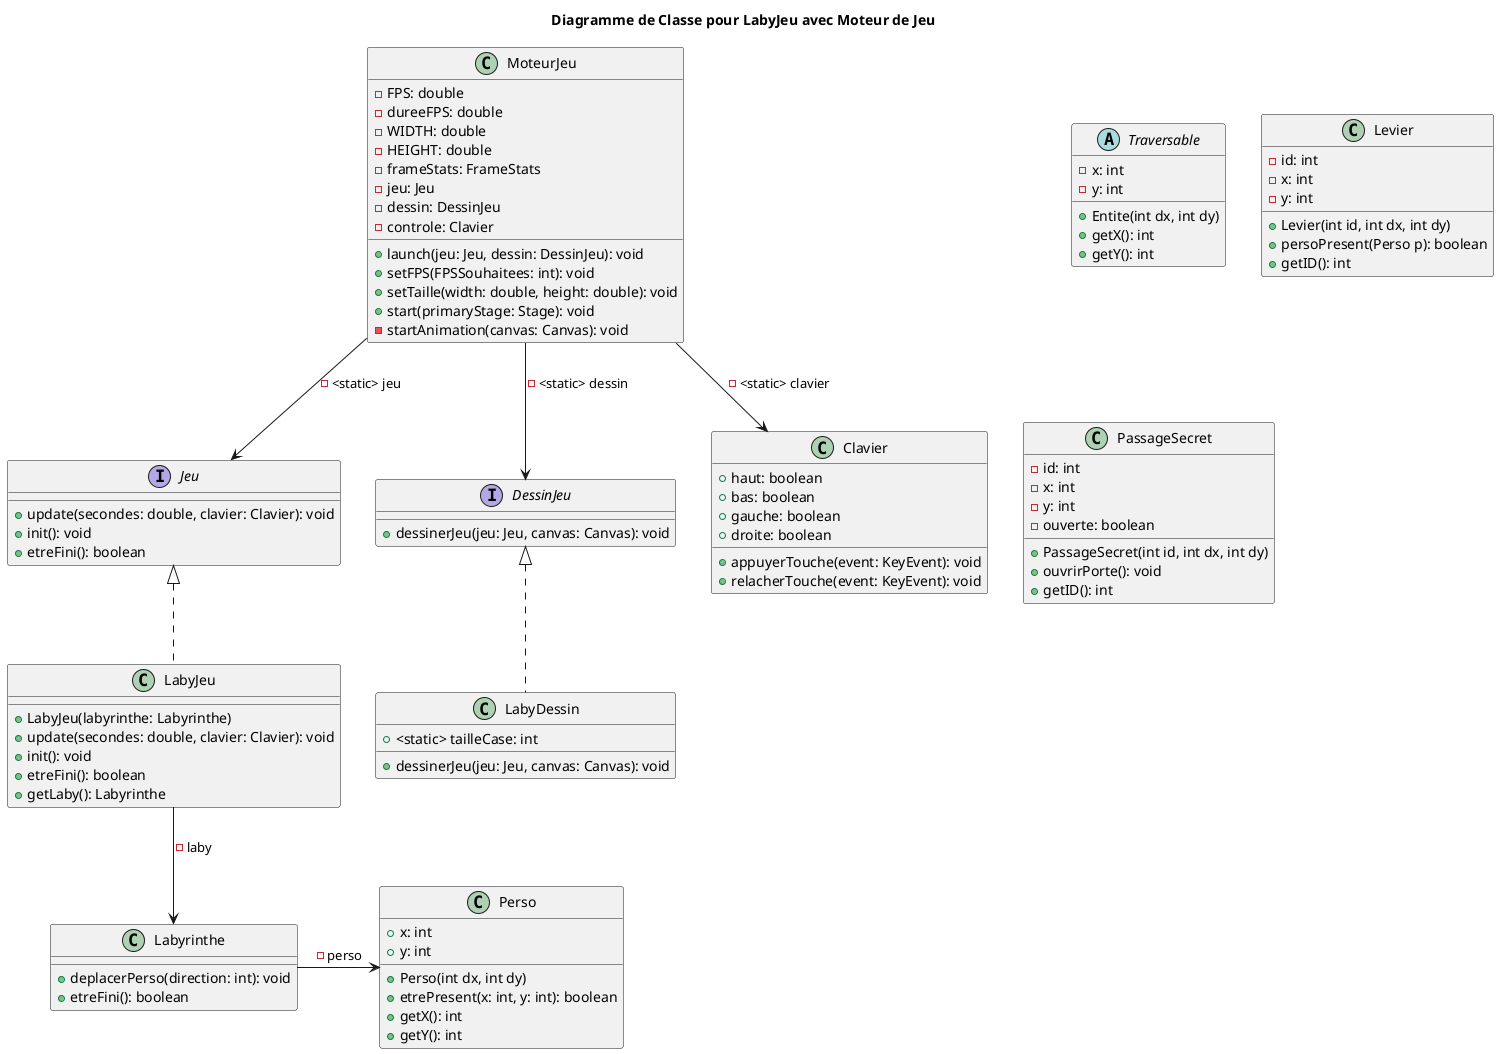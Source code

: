 @startuml
title Diagramme de Classe pour LabyJeu avec Moteur de Jeu

interface Jeu {
    +update(secondes: double, clavier: Clavier): void
    +init(): void
    +etreFini(): boolean
}

interface DessinJeu {
    +dessinerJeu(jeu: Jeu, canvas: Canvas): void
}

class LabyJeu {
    +LabyJeu(labyrinthe: Labyrinthe)
    +update(secondes: double, clavier: Clavier): void
    +init(): void
    +etreFini(): boolean
    +getLaby(): Labyrinthe
}

class LabyDessin {
    +<static> tailleCase: int
    +dessinerJeu(jeu: Jeu, canvas: Canvas): void
}

class Labyrinthe {
    +deplacerPerso(direction: int): void
    +etreFini(): boolean
}

class Clavier {
    +haut: boolean
    +bas: boolean
    +gauche: boolean
    +droite: boolean
    +appuyerTouche(event: KeyEvent): void
    +relacherTouche(event: KeyEvent): void
}

class MoteurJeu {
    -FPS: double
    -dureeFPS: double
    -WIDTH: double
    -HEIGHT: double
    -frameStats: FrameStats
    -jeu: Jeu
    -dessin: DessinJeu
    -controle: Clavier
    +launch(jeu: Jeu, dessin: DessinJeu): void
    +setFPS(FPSSouhaitees: int): void
    +setTaille(width: double, height: double): void
    +start(primaryStage: Stage): void
    -startAnimation(canvas: Canvas): void
}

class Perso {
    +x: int
    +y: int
    +Perso(int dx, int dy)
    +etrePresent(x: int, y: int): boolean
    +getX(): int
    +getY(): int
}

abstract class Traversable {
    -x: int
    -y: int
    +Entite(int dx, int dy)
    +getX(): int
    +getY(): int
}

class Levier {
    -id: int
    -x: int
    -y: int
    +Levier(int id, int dx, int dy)
    +persoPresent(Perso p): boolean
    +getID(): int
}

class PassageSecret{
    -id: int
    -x: int
    -y: int
    -ouverte: boolean
    +PassageSecret(int id, int dx, int dy)
    +ouvrirPorte(): void
    +getID(): int
}

Jeu <|.. LabyJeu
LabyJeu --> Labyrinthe : -laby
MoteurJeu --> Jeu : -<static> jeu
MoteurJeu --> DessinJeu : -<static> dessin
MoteurJeu --> Clavier : -<static> clavier
DessinJeu <|.. LabyDessin
Labyrinthe -> Perso : -perso

@enduml
